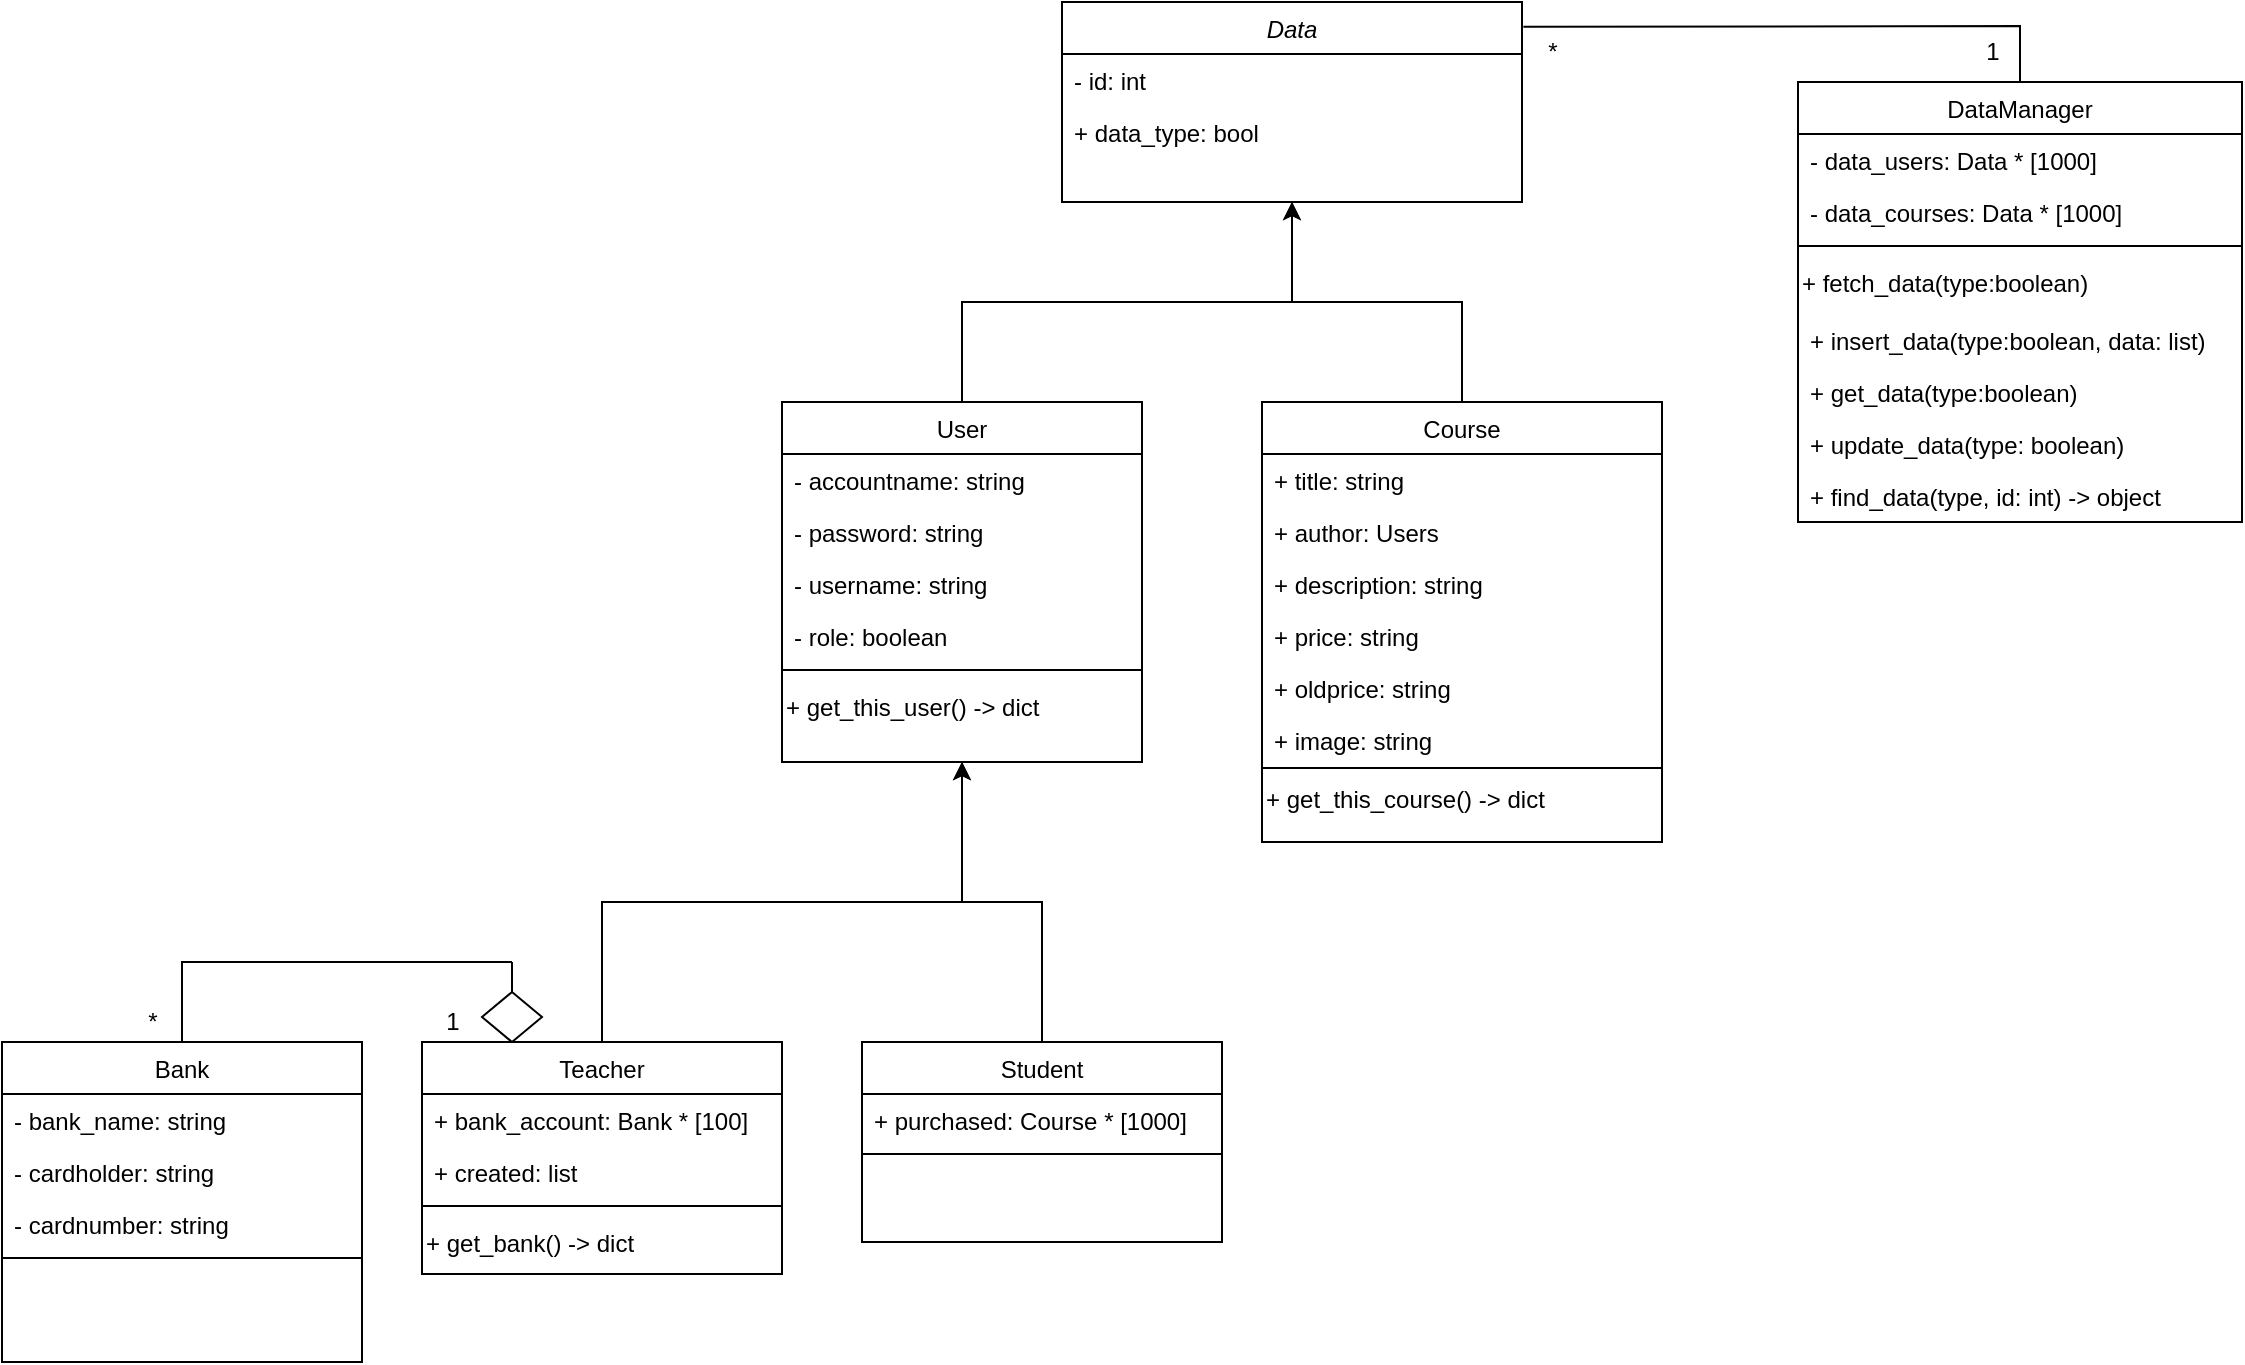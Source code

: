 <mxfile version="24.4.13" type="device">
  <diagram id="C5RBs43oDa-KdzZeNtuy" name="Page-1">
    <mxGraphModel dx="1783" dy="569" grid="1" gridSize="10" guides="1" tooltips="1" connect="1" arrows="1" fold="1" page="1" pageScale="1" pageWidth="827" pageHeight="1169" math="0" shadow="0">
      <root>
        <mxCell id="WIyWlLk6GJQsqaUBKTNV-0" />
        <mxCell id="WIyWlLk6GJQsqaUBKTNV-1" parent="WIyWlLk6GJQsqaUBKTNV-0" />
        <mxCell id="zkfFHV4jXpPFQw0GAbJ--0" value="Data" style="swimlane;fontStyle=2;align=center;verticalAlign=top;childLayout=stackLayout;horizontal=1;startSize=26;horizontalStack=0;resizeParent=1;resizeLast=0;collapsible=1;marginBottom=0;rounded=0;shadow=0;strokeWidth=1;" parent="WIyWlLk6GJQsqaUBKTNV-1" vertex="1">
          <mxGeometry x="140" y="80" width="230" height="100" as="geometry">
            <mxRectangle x="230" y="140" width="160" height="26" as="alternateBounds" />
          </mxGeometry>
        </mxCell>
        <mxCell id="dGWZSjaGaNEGDS7ft2SP-1" value="- id: int" style="text;align=left;verticalAlign=top;spacingLeft=4;spacingRight=4;overflow=hidden;rotatable=0;points=[[0,0.5],[1,0.5]];portConstraint=eastwest;rounded=0;shadow=0;html=0;" parent="zkfFHV4jXpPFQw0GAbJ--0" vertex="1">
          <mxGeometry y="26" width="230" height="26" as="geometry" />
        </mxCell>
        <mxCell id="V5tZjTN5XGr2il_91O5r-17" value="+ data_type: bool" style="text;align=left;verticalAlign=top;spacingLeft=4;spacingRight=4;overflow=hidden;rotatable=0;points=[[0,0.5],[1,0.5]];portConstraint=eastwest;rounded=0;shadow=0;html=0;" parent="zkfFHV4jXpPFQw0GAbJ--0" vertex="1">
          <mxGeometry y="52" width="230" height="26" as="geometry" />
        </mxCell>
        <mxCell id="V5tZjTN5XGr2il_91O5r-1" style="edgeStyle=orthogonalEdgeStyle;rounded=0;orthogonalLoop=1;jettySize=auto;html=1;entryX=0.5;entryY=1;entryDx=0;entryDy=0;" parent="WIyWlLk6GJQsqaUBKTNV-1" source="zkfFHV4jXpPFQw0GAbJ--13" target="zkfFHV4jXpPFQw0GAbJ--0" edge="1">
          <mxGeometry relative="1" as="geometry" />
        </mxCell>
        <mxCell id="zkfFHV4jXpPFQw0GAbJ--13" value="Course" style="swimlane;fontStyle=0;align=center;verticalAlign=top;childLayout=stackLayout;horizontal=1;startSize=26;horizontalStack=0;resizeParent=1;resizeLast=0;collapsible=1;marginBottom=0;rounded=0;shadow=0;strokeWidth=1;" parent="WIyWlLk6GJQsqaUBKTNV-1" vertex="1">
          <mxGeometry x="240" y="280" width="200" height="220" as="geometry">
            <mxRectangle x="340" y="380" width="170" height="26" as="alternateBounds" />
          </mxGeometry>
        </mxCell>
        <mxCell id="zkfFHV4jXpPFQw0GAbJ--14" value="+ title: string" style="text;align=left;verticalAlign=top;spacingLeft=4;spacingRight=4;overflow=hidden;rotatable=0;points=[[0,0.5],[1,0.5]];portConstraint=eastwest;" parent="zkfFHV4jXpPFQw0GAbJ--13" vertex="1">
          <mxGeometry y="26" width="200" height="26" as="geometry" />
        </mxCell>
        <mxCell id="V5tZjTN5XGr2il_91O5r-4" value="+ author: Users" style="text;align=left;verticalAlign=top;spacingLeft=4;spacingRight=4;overflow=hidden;rotatable=0;points=[[0,0.5],[1,0.5]];portConstraint=eastwest;" parent="zkfFHV4jXpPFQw0GAbJ--13" vertex="1">
          <mxGeometry y="52" width="200" height="26" as="geometry" />
        </mxCell>
        <mxCell id="V5tZjTN5XGr2il_91O5r-5" value="+ description: string" style="text;align=left;verticalAlign=top;spacingLeft=4;spacingRight=4;overflow=hidden;rotatable=0;points=[[0,0.5],[1,0.5]];portConstraint=eastwest;" parent="zkfFHV4jXpPFQw0GAbJ--13" vertex="1">
          <mxGeometry y="78" width="200" height="26" as="geometry" />
        </mxCell>
        <mxCell id="V5tZjTN5XGr2il_91O5r-13" value="+ price: string" style="text;align=left;verticalAlign=top;spacingLeft=4;spacingRight=4;overflow=hidden;rotatable=0;points=[[0,0.5],[1,0.5]];portConstraint=eastwest;" parent="zkfFHV4jXpPFQw0GAbJ--13" vertex="1">
          <mxGeometry y="104" width="200" height="26" as="geometry" />
        </mxCell>
        <mxCell id="V5tZjTN5XGr2il_91O5r-14" value="+ oldprice: string" style="text;align=left;verticalAlign=top;spacingLeft=4;spacingRight=4;overflow=hidden;rotatable=0;points=[[0,0.5],[1,0.5]];portConstraint=eastwest;" parent="zkfFHV4jXpPFQw0GAbJ--13" vertex="1">
          <mxGeometry y="130" width="200" height="26" as="geometry" />
        </mxCell>
        <mxCell id="V5tZjTN5XGr2il_91O5r-15" value="+ image: string" style="text;align=left;verticalAlign=top;spacingLeft=4;spacingRight=4;overflow=hidden;rotatable=0;points=[[0,0.5],[1,0.5]];portConstraint=eastwest;" parent="zkfFHV4jXpPFQw0GAbJ--13" vertex="1">
          <mxGeometry y="156" width="200" height="26" as="geometry" />
        </mxCell>
        <mxCell id="zkfFHV4jXpPFQw0GAbJ--15" value="" style="line;html=1;strokeWidth=1;align=left;verticalAlign=middle;spacingTop=-1;spacingLeft=3;spacingRight=3;rotatable=0;labelPosition=right;points=[];portConstraint=eastwest;" parent="zkfFHV4jXpPFQw0GAbJ--13" vertex="1">
          <mxGeometry y="182" width="200" height="2" as="geometry" />
        </mxCell>
        <mxCell id="XUHwCTbrXwd2QGcEJ7wP-3" value="+ get_this_course() -&amp;gt; dict" style="text;html=1;align=left;verticalAlign=middle;resizable=0;points=[];autosize=1;strokeColor=none;fillColor=none;" parent="zkfFHV4jXpPFQw0GAbJ--13" vertex="1">
          <mxGeometry y="184" width="200" height="30" as="geometry" />
        </mxCell>
        <mxCell id="zkfFHV4jXpPFQw0GAbJ--17" value="DataManager" style="swimlane;fontStyle=0;align=center;verticalAlign=top;childLayout=stackLayout;horizontal=1;startSize=26;horizontalStack=0;resizeParent=1;resizeLast=0;collapsible=1;marginBottom=0;rounded=0;shadow=0;strokeWidth=1;" parent="WIyWlLk6GJQsqaUBKTNV-1" vertex="1">
          <mxGeometry x="508" y="120" width="222" height="220" as="geometry">
            <mxRectangle x="550" y="140" width="160" height="26" as="alternateBounds" />
          </mxGeometry>
        </mxCell>
        <mxCell id="zkfFHV4jXpPFQw0GAbJ--18" value="- data_users: Data * [1000] " style="text;align=left;verticalAlign=top;spacingLeft=4;spacingRight=4;overflow=hidden;rotatable=0;points=[[0,0.5],[1,0.5]];portConstraint=eastwest;" parent="zkfFHV4jXpPFQw0GAbJ--17" vertex="1">
          <mxGeometry y="26" width="222" height="26" as="geometry" />
        </mxCell>
        <mxCell id="XUHwCTbrXwd2QGcEJ7wP-0" value="- data_courses: Data * [1000] " style="text;align=left;verticalAlign=top;spacingLeft=4;spacingRight=4;overflow=hidden;rotatable=0;points=[[0,0.5],[1,0.5]];portConstraint=eastwest;" parent="zkfFHV4jXpPFQw0GAbJ--17" vertex="1">
          <mxGeometry y="52" width="222" height="26" as="geometry" />
        </mxCell>
        <mxCell id="zkfFHV4jXpPFQw0GAbJ--23" value="" style="line;html=1;strokeWidth=1;align=left;verticalAlign=middle;spacingTop=-1;spacingLeft=3;spacingRight=3;rotatable=0;labelPosition=right;points=[];portConstraint=eastwest;" parent="zkfFHV4jXpPFQw0GAbJ--17" vertex="1">
          <mxGeometry y="78" width="222" height="8" as="geometry" />
        </mxCell>
        <mxCell id="dGWZSjaGaNEGDS7ft2SP-53" value="+ fetch_data(type:boolean)" style="text;html=1;align=left;verticalAlign=middle;resizable=0;points=[];autosize=1;strokeColor=none;fillColor=none;" parent="zkfFHV4jXpPFQw0GAbJ--17" vertex="1">
          <mxGeometry y="86" width="222" height="30" as="geometry" />
        </mxCell>
        <mxCell id="dGWZSjaGaNEGDS7ft2SP-0" value="+ insert_data(type:boolean, data: list)" style="text;align=left;verticalAlign=top;spacingLeft=4;spacingRight=4;overflow=hidden;rotatable=0;points=[[0,0.5],[1,0.5]];portConstraint=eastwest;" parent="zkfFHV4jXpPFQw0GAbJ--17" vertex="1">
          <mxGeometry y="116" width="222" height="26" as="geometry" />
        </mxCell>
        <mxCell id="XUHwCTbrXwd2QGcEJ7wP-1" value="+ get_data(type:boolean)" style="text;align=left;verticalAlign=top;spacingLeft=4;spacingRight=4;overflow=hidden;rotatable=0;points=[[0,0.5],[1,0.5]];portConstraint=eastwest;" parent="zkfFHV4jXpPFQw0GAbJ--17" vertex="1">
          <mxGeometry y="142" width="222" height="26" as="geometry" />
        </mxCell>
        <mxCell id="XUHwCTbrXwd2QGcEJ7wP-11" value="+ update_data(type: boolean)" style="text;align=left;verticalAlign=top;spacingLeft=4;spacingRight=4;overflow=hidden;rotatable=0;points=[[0,0.5],[1,0.5]];portConstraint=eastwest;" parent="zkfFHV4jXpPFQw0GAbJ--17" vertex="1">
          <mxGeometry y="168" width="222" height="26" as="geometry" />
        </mxCell>
        <mxCell id="KX20Zn50f5C3wX6E_BQ1-1" value="+ find_data(type, id: int) -&gt; object" style="text;align=left;verticalAlign=top;spacingLeft=4;spacingRight=4;overflow=hidden;rotatable=0;points=[[0,0.5],[1,0.5]];portConstraint=eastwest;" vertex="1" parent="zkfFHV4jXpPFQw0GAbJ--17">
          <mxGeometry y="194" width="222" height="26" as="geometry" />
        </mxCell>
        <mxCell id="V5tZjTN5XGr2il_91O5r-3" style="edgeStyle=orthogonalEdgeStyle;rounded=0;orthogonalLoop=1;jettySize=auto;html=1;entryX=0.5;entryY=1;entryDx=0;entryDy=0;" parent="WIyWlLk6GJQsqaUBKTNV-1" source="dGWZSjaGaNEGDS7ft2SP-2" target="zkfFHV4jXpPFQw0GAbJ--0" edge="1">
          <mxGeometry relative="1" as="geometry">
            <Array as="points">
              <mxPoint x="90" y="230" />
              <mxPoint x="255" y="230" />
            </Array>
          </mxGeometry>
        </mxCell>
        <mxCell id="dGWZSjaGaNEGDS7ft2SP-2" value="User" style="swimlane;fontStyle=0;align=center;verticalAlign=top;childLayout=stackLayout;horizontal=1;startSize=26;horizontalStack=0;resizeParent=1;resizeLast=0;collapsible=1;marginBottom=0;rounded=0;shadow=0;strokeWidth=1;" parent="WIyWlLk6GJQsqaUBKTNV-1" vertex="1">
          <mxGeometry y="280" width="180" height="180" as="geometry">
            <mxRectangle x="130" y="380" width="160" height="26" as="alternateBounds" />
          </mxGeometry>
        </mxCell>
        <mxCell id="dGWZSjaGaNEGDS7ft2SP-3" value="- accountname: string" style="text;align=left;verticalAlign=top;spacingLeft=4;spacingRight=4;overflow=hidden;rotatable=0;points=[[0,0.5],[1,0.5]];portConstraint=eastwest;" parent="dGWZSjaGaNEGDS7ft2SP-2" vertex="1">
          <mxGeometry y="26" width="180" height="26" as="geometry" />
        </mxCell>
        <mxCell id="dGWZSjaGaNEGDS7ft2SP-11" value="- password: string" style="text;align=left;verticalAlign=top;spacingLeft=4;spacingRight=4;overflow=hidden;rotatable=0;points=[[0,0.5],[1,0.5]];portConstraint=eastwest;rounded=0;shadow=0;html=0;" parent="dGWZSjaGaNEGDS7ft2SP-2" vertex="1">
          <mxGeometry y="52" width="180" height="26" as="geometry" />
        </mxCell>
        <mxCell id="dGWZSjaGaNEGDS7ft2SP-4" value="- username: string" style="text;align=left;verticalAlign=top;spacingLeft=4;spacingRight=4;overflow=hidden;rotatable=0;points=[[0,0.5],[1,0.5]];portConstraint=eastwest;rounded=0;shadow=0;html=0;" parent="dGWZSjaGaNEGDS7ft2SP-2" vertex="1">
          <mxGeometry y="78" width="180" height="26" as="geometry" />
        </mxCell>
        <mxCell id="dGWZSjaGaNEGDS7ft2SP-12" value="- role: boolean" style="text;align=left;verticalAlign=top;spacingLeft=4;spacingRight=4;overflow=hidden;rotatable=0;points=[[0,0.5],[1,0.5]];portConstraint=eastwest;rounded=0;shadow=0;html=0;" parent="dGWZSjaGaNEGDS7ft2SP-2" vertex="1">
          <mxGeometry y="104" width="180" height="26" as="geometry" />
        </mxCell>
        <mxCell id="dGWZSjaGaNEGDS7ft2SP-5" value="" style="line;html=1;strokeWidth=1;align=left;verticalAlign=middle;spacingTop=-1;spacingLeft=3;spacingRight=3;rotatable=0;labelPosition=right;points=[];portConstraint=eastwest;" parent="dGWZSjaGaNEGDS7ft2SP-2" vertex="1">
          <mxGeometry y="130" width="180" height="8" as="geometry" />
        </mxCell>
        <mxCell id="XUHwCTbrXwd2QGcEJ7wP-2" value="+ get_this_user() -&amp;gt; dict" style="text;html=1;align=left;verticalAlign=middle;resizable=0;points=[];autosize=1;strokeColor=none;fillColor=none;" parent="dGWZSjaGaNEGDS7ft2SP-2" vertex="1">
          <mxGeometry y="138" width="180" height="30" as="geometry" />
        </mxCell>
        <mxCell id="dGWZSjaGaNEGDS7ft2SP-25" style="edgeStyle=orthogonalEdgeStyle;rounded=0;orthogonalLoop=1;jettySize=auto;html=1;entryX=0.5;entryY=1;entryDx=0;entryDy=0;" parent="WIyWlLk6GJQsqaUBKTNV-1" source="dGWZSjaGaNEGDS7ft2SP-13" target="dGWZSjaGaNEGDS7ft2SP-2" edge="1">
          <mxGeometry relative="1" as="geometry" />
        </mxCell>
        <mxCell id="dGWZSjaGaNEGDS7ft2SP-13" value="Teacher" style="swimlane;fontStyle=0;align=center;verticalAlign=top;childLayout=stackLayout;horizontal=1;startSize=26;horizontalStack=0;resizeParent=1;resizeLast=0;collapsible=1;marginBottom=0;rounded=0;shadow=0;strokeWidth=1;" parent="WIyWlLk6GJQsqaUBKTNV-1" vertex="1">
          <mxGeometry x="-180" y="600" width="180" height="116" as="geometry">
            <mxRectangle x="130" y="380" width="160" height="26" as="alternateBounds" />
          </mxGeometry>
        </mxCell>
        <mxCell id="dGWZSjaGaNEGDS7ft2SP-16" value="+ bank_account: Bank * [100]" style="text;align=left;verticalAlign=top;spacingLeft=4;spacingRight=4;overflow=hidden;rotatable=0;points=[[0,0.5],[1,0.5]];portConstraint=eastwest;rounded=0;shadow=0;html=0;" parent="dGWZSjaGaNEGDS7ft2SP-13" vertex="1">
          <mxGeometry y="26" width="180" height="26" as="geometry" />
        </mxCell>
        <mxCell id="XUHwCTbrXwd2QGcEJ7wP-5" value="+ created: list" style="text;align=left;verticalAlign=top;spacingLeft=4;spacingRight=4;overflow=hidden;rotatable=0;points=[[0,0.5],[1,0.5]];portConstraint=eastwest;rounded=0;shadow=0;html=0;" parent="dGWZSjaGaNEGDS7ft2SP-13" vertex="1">
          <mxGeometry y="52" width="180" height="26" as="geometry" />
        </mxCell>
        <mxCell id="dGWZSjaGaNEGDS7ft2SP-18" value="" style="line;html=1;strokeWidth=1;align=left;verticalAlign=middle;spacingTop=-1;spacingLeft=3;spacingRight=3;rotatable=0;labelPosition=right;points=[];portConstraint=eastwest;" parent="dGWZSjaGaNEGDS7ft2SP-13" vertex="1">
          <mxGeometry y="78" width="180" height="8" as="geometry" />
        </mxCell>
        <mxCell id="KX20Zn50f5C3wX6E_BQ1-0" value="+ get_bank() -&amp;gt; dict" style="text;html=1;align=left;verticalAlign=middle;resizable=0;points=[];autosize=1;strokeColor=none;fillColor=none;" vertex="1" parent="dGWZSjaGaNEGDS7ft2SP-13">
          <mxGeometry y="86" width="180" height="30" as="geometry" />
        </mxCell>
        <mxCell id="dGWZSjaGaNEGDS7ft2SP-26" style="edgeStyle=orthogonalEdgeStyle;rounded=0;orthogonalLoop=1;jettySize=auto;html=1;entryX=0.5;entryY=1;entryDx=0;entryDy=0;" parent="WIyWlLk6GJQsqaUBKTNV-1" source="dGWZSjaGaNEGDS7ft2SP-19" target="dGWZSjaGaNEGDS7ft2SP-2" edge="1">
          <mxGeometry relative="1" as="geometry" />
        </mxCell>
        <mxCell id="dGWZSjaGaNEGDS7ft2SP-19" value="Student" style="swimlane;fontStyle=0;align=center;verticalAlign=top;childLayout=stackLayout;horizontal=1;startSize=26;horizontalStack=0;resizeParent=1;resizeLast=0;collapsible=1;marginBottom=0;rounded=0;shadow=0;strokeWidth=1;" parent="WIyWlLk6GJQsqaUBKTNV-1" vertex="1">
          <mxGeometry x="40" y="600" width="180" height="100" as="geometry">
            <mxRectangle x="130" y="380" width="160" height="26" as="alternateBounds" />
          </mxGeometry>
        </mxCell>
        <mxCell id="dGWZSjaGaNEGDS7ft2SP-23" value="+ purchased: Course * [1000]" style="text;align=left;verticalAlign=top;spacingLeft=4;spacingRight=4;overflow=hidden;rotatable=0;points=[[0,0.5],[1,0.5]];portConstraint=eastwest;rounded=0;shadow=0;html=0;" parent="dGWZSjaGaNEGDS7ft2SP-19" vertex="1">
          <mxGeometry y="26" width="180" height="26" as="geometry" />
        </mxCell>
        <mxCell id="dGWZSjaGaNEGDS7ft2SP-24" value="" style="line;html=1;strokeWidth=1;align=left;verticalAlign=middle;spacingTop=-1;spacingLeft=3;spacingRight=3;rotatable=0;labelPosition=right;points=[];portConstraint=eastwest;" parent="dGWZSjaGaNEGDS7ft2SP-19" vertex="1">
          <mxGeometry y="52" width="180" height="8" as="geometry" />
        </mxCell>
        <mxCell id="dGWZSjaGaNEGDS7ft2SP-29" value="Bank" style="swimlane;fontStyle=0;align=center;verticalAlign=top;childLayout=stackLayout;horizontal=1;startSize=26;horizontalStack=0;resizeParent=1;resizeLast=0;collapsible=1;marginBottom=0;rounded=0;shadow=0;strokeWidth=1;" parent="WIyWlLk6GJQsqaUBKTNV-1" vertex="1">
          <mxGeometry x="-390" y="600" width="180" height="160" as="geometry">
            <mxRectangle x="130" y="380" width="160" height="26" as="alternateBounds" />
          </mxGeometry>
        </mxCell>
        <mxCell id="dGWZSjaGaNEGDS7ft2SP-42" value="- bank_name: string" style="text;align=left;verticalAlign=top;spacingLeft=4;spacingRight=4;overflow=hidden;rotatable=0;points=[[0,0.5],[1,0.5]];portConstraint=eastwest;rounded=0;shadow=0;html=0;" parent="dGWZSjaGaNEGDS7ft2SP-29" vertex="1">
          <mxGeometry y="26" width="180" height="26" as="geometry" />
        </mxCell>
        <mxCell id="dGWZSjaGaNEGDS7ft2SP-31" value="- cardholder: string" style="text;align=left;verticalAlign=top;spacingLeft=4;spacingRight=4;overflow=hidden;rotatable=0;points=[[0,0.5],[1,0.5]];portConstraint=eastwest;rounded=0;shadow=0;html=0;" parent="dGWZSjaGaNEGDS7ft2SP-29" vertex="1">
          <mxGeometry y="52" width="180" height="26" as="geometry" />
        </mxCell>
        <mxCell id="dGWZSjaGaNEGDS7ft2SP-32" value="- cardnumber: string" style="text;align=left;verticalAlign=top;spacingLeft=4;spacingRight=4;overflow=hidden;rotatable=0;points=[[0,0.5],[1,0.5]];portConstraint=eastwest;rounded=0;shadow=0;html=0;" parent="dGWZSjaGaNEGDS7ft2SP-29" vertex="1">
          <mxGeometry y="78" width="180" height="26" as="geometry" />
        </mxCell>
        <mxCell id="dGWZSjaGaNEGDS7ft2SP-33" value="" style="line;html=1;strokeWidth=1;align=left;verticalAlign=middle;spacingTop=-1;spacingLeft=3;spacingRight=3;rotatable=0;labelPosition=right;points=[];portConstraint=eastwest;" parent="dGWZSjaGaNEGDS7ft2SP-29" vertex="1">
          <mxGeometry y="104" width="180" height="8" as="geometry" />
        </mxCell>
        <mxCell id="dGWZSjaGaNEGDS7ft2SP-37" value="" style="endArrow=none;html=1;rounded=0;exitX=0.5;exitY=0;exitDx=0;exitDy=0;entryX=0.25;entryY=0;entryDx=0;entryDy=0;" parent="WIyWlLk6GJQsqaUBKTNV-1" source="dGWZSjaGaNEGDS7ft2SP-38" target="dGWZSjaGaNEGDS7ft2SP-13" edge="1">
          <mxGeometry width="50" height="50" relative="1" as="geometry">
            <mxPoint x="-250" y="600" as="sourcePoint" />
            <mxPoint x="-200" y="550" as="targetPoint" />
            <Array as="points">
              <mxPoint x="-135" y="560" />
            </Array>
          </mxGeometry>
        </mxCell>
        <mxCell id="dGWZSjaGaNEGDS7ft2SP-39" value="" style="endArrow=none;html=1;rounded=0;exitX=0.5;exitY=0;exitDx=0;exitDy=0;" parent="WIyWlLk6GJQsqaUBKTNV-1" source="dGWZSjaGaNEGDS7ft2SP-29" edge="1">
          <mxGeometry width="50" height="50" relative="1" as="geometry">
            <mxPoint x="-300" y="600" as="sourcePoint" />
            <mxPoint x="-135" y="560" as="targetPoint" />
            <Array as="points">
              <mxPoint x="-300" y="560" />
            </Array>
          </mxGeometry>
        </mxCell>
        <mxCell id="dGWZSjaGaNEGDS7ft2SP-38" value="" style="rhombus;whiteSpace=wrap;html=1;" parent="WIyWlLk6GJQsqaUBKTNV-1" vertex="1">
          <mxGeometry x="-150" y="575" width="30" height="25" as="geometry" />
        </mxCell>
        <mxCell id="dGWZSjaGaNEGDS7ft2SP-43" value="*" style="text;html=1;align=center;verticalAlign=middle;resizable=0;points=[];autosize=1;strokeColor=none;fillColor=none;" parent="WIyWlLk6GJQsqaUBKTNV-1" vertex="1">
          <mxGeometry x="-330" y="575" width="30" height="30" as="geometry" />
        </mxCell>
        <mxCell id="dGWZSjaGaNEGDS7ft2SP-44" value="1" style="text;html=1;align=center;verticalAlign=middle;resizable=0;points=[];autosize=1;strokeColor=none;fillColor=none;" parent="WIyWlLk6GJQsqaUBKTNV-1" vertex="1">
          <mxGeometry x="-180" y="575" width="30" height="30" as="geometry" />
        </mxCell>
        <mxCell id="dGWZSjaGaNEGDS7ft2SP-50" value="" style="endArrow=none;html=1;rounded=0;entryX=1.003;entryY=0.124;entryDx=0;entryDy=0;entryPerimeter=0;exitX=0.5;exitY=0;exitDx=0;exitDy=0;" parent="WIyWlLk6GJQsqaUBKTNV-1" source="zkfFHV4jXpPFQw0GAbJ--17" target="zkfFHV4jXpPFQw0GAbJ--0" edge="1">
          <mxGeometry width="50" height="50" relative="1" as="geometry">
            <mxPoint x="505" y="110" as="sourcePoint" />
            <mxPoint x="387.0" y="111.002" as="targetPoint" />
            <Array as="points">
              <mxPoint x="619" y="92" />
            </Array>
          </mxGeometry>
        </mxCell>
        <mxCell id="dGWZSjaGaNEGDS7ft2SP-51" value="*" style="text;html=1;align=center;verticalAlign=middle;resizable=0;points=[];autosize=1;strokeColor=none;fillColor=none;" parent="WIyWlLk6GJQsqaUBKTNV-1" vertex="1">
          <mxGeometry x="370" y="90" width="30" height="30" as="geometry" />
        </mxCell>
        <mxCell id="dGWZSjaGaNEGDS7ft2SP-52" value="1" style="text;html=1;align=center;verticalAlign=middle;resizable=0;points=[];autosize=1;strokeColor=none;fillColor=none;" parent="WIyWlLk6GJQsqaUBKTNV-1" vertex="1">
          <mxGeometry x="590" y="90" width="30" height="30" as="geometry" />
        </mxCell>
      </root>
    </mxGraphModel>
  </diagram>
</mxfile>
